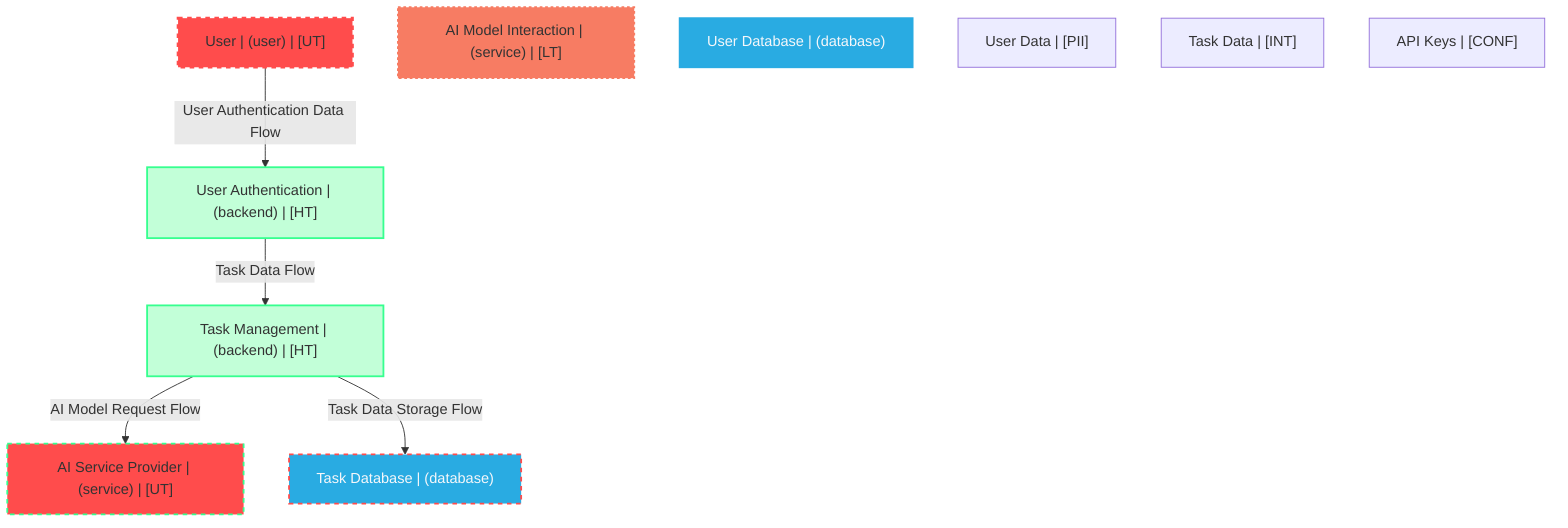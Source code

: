 graph TB
  node_01F8ZB1K8G4RZK8X8D5FJ8P8Q17["User | (user) | [UT]"]:::untrusted
  node_01F8ZB1K8G4RZK8X8D5FJ8P8Q18["AI Service Provider | (service) | [UT]"]:::untrusted
  node_01F8ZB1K8G4RZK8X8D5FJ8P8Q12["User Authentication | (backend) | [HT]"]:::highTrust
  node_01F8ZB1K8G4RZK8X8D5FJ8P8Q13["Task Management | (backend) | [HT]"]:::highTrust
  node_01F8ZB1K8G4RZK8X8D5FJ8P8Q14["AI Model Interaction | (service) | [LT]"]:::lowTrust
  node_01F8ZB1K8G4RZK8X8D5FJ8P8Q15["User Database | (database)"]:::dataStore
  node_01F8ZB1K8G4RZK8X8D5FJ8P8Q16["Task Database | (database)"]:::dataStore
  node_01F8ZB1K8G4RZK8X8D5FJ8P8Q9["User Data | [PII]"]:::dataAsset,pii
  node_01F8ZB1K8G4RZK8X8D5FJ8P8Q10["Task Data | [INT]"]:::dataAsset,internal
  node_01F8ZB1K8G4RZK8X8D5FJ8P8Q11["API Keys | [CONF]"]:::dataAsset,confidential

  node_01F8ZB1K8G4RZK8X8D5FJ8P8Q17 -->|User Authentication Data Flow| node_01F8ZB1K8G4RZK8X8D5FJ8P8Q12:::encryptedFlow
  node_01F8ZB1K8G4RZK8X8D5FJ8P8Q12 -->|Task Data Flow| node_01F8ZB1K8G4RZK8X8D5FJ8P8Q13:::encryptedFlow
  node_01F8ZB1K8G4RZK8X8D5FJ8P8Q13 -->|AI Model Request Flow| node_01F8ZB1K8G4RZK8X8D5FJ8P8Q18:::encryptedFlow
  node_01F8ZB1K8G4RZK8X8D5FJ8P8Q13 -->|Task Data Storage Flow| node_01F8ZB1K8G4RZK8X8D5FJ8P8Q16:::unencryptedFlow

  classDef externalEntity fill:#FF4C4C,stroke:#FF4C4C,stroke-width:2px,color:#F5F7FA
  classDef process fill:#36FF8F,stroke:#36FF8F,stroke-width:2px,color:#0B0D17
  classDef dataStore fill:#29ABE2,stroke:#29ABE2,stroke-width:2px,color:#F5F7FA
  classDef dataAsset fill:#A259FF,stroke:#c3a4ff,stroke-width:2px,color:#F5F7FA
  classDef untrusted fill:#FF4C4C,stroke:#FF4C4C,stroke-width:3px,stroke-dasharray:5 5
  classDef lowTrust fill:#f77c63,stroke:#f77c63,stroke-width:2px,stroke-dasharray:3 3
  classDef mediumTrust fill:#FFD300,stroke:#FFD300,stroke-width:2px
  classDef highTrust fill:#C2FFD8,stroke:#36FF8F,stroke-width:2px
  classDef veryHighTrust fill:#36FF8F,stroke:#36FF8F,stroke-width:3px
  classDef public fill:#C2FFD8,stroke:#36FF8F,stroke-width:1px
  classDef internal fill:#FFF2B3,stroke:#FFD300,stroke-width:1px
  classDef confidential fill:#FFB3B3,stroke:#FF4C4C,stroke-width:2px
  classDef restricted fill:#FF4C4C,stroke:#FF4C4C,stroke-width:3px
  classDef pii fill:#ffa1ad,stroke:#A259FF,stroke-width:2px
  classDef pci fill:#FF4C4C,stroke:#FF4C4C,stroke-width:3px
  classDef phi fill:#ffa1ad,stroke:#A259FF,stroke-width:3px
  classDef encryptedFlow stroke:#36FF8F,stroke-width:2px
  classDef unencryptedFlow stroke:#FF4C4C,stroke-width:2px,stroke-dasharray:5 5
  classDef authenticatedFlow stroke:#29ABE2,stroke-width:2px
  classDef trustBoundary fill:transparent,stroke:#2E3440,stroke-width:3px,stroke-dasharray:10 5
